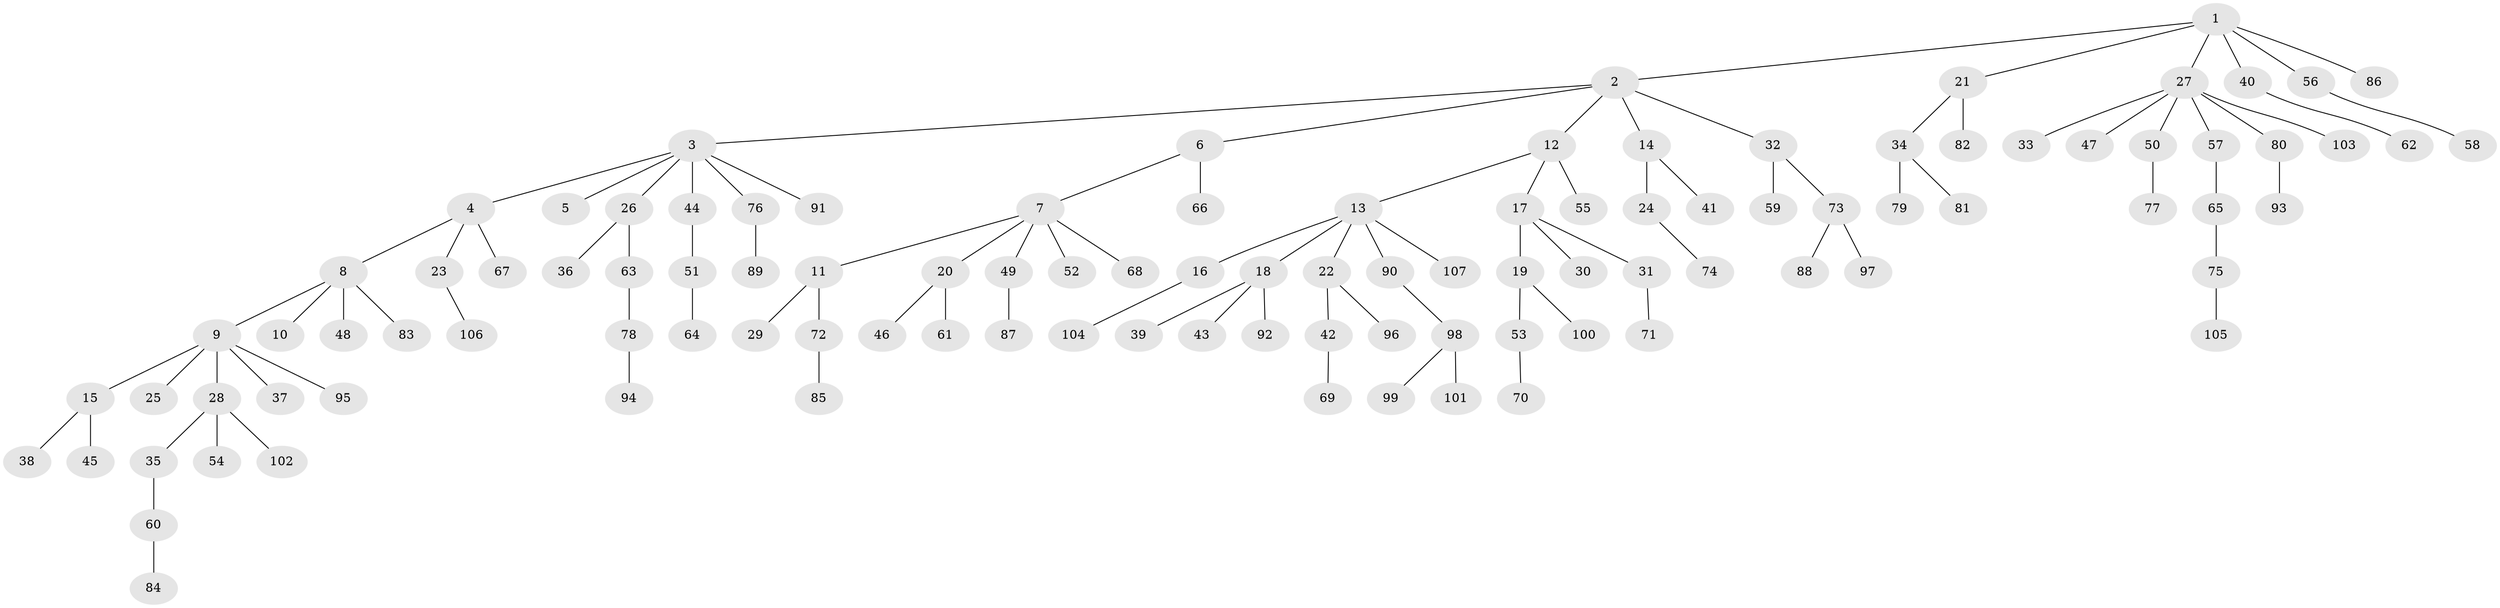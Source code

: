 // Generated by graph-tools (version 1.1) at 2025/50/03/09/25 03:50:25]
// undirected, 107 vertices, 106 edges
graph export_dot {
graph [start="1"]
  node [color=gray90,style=filled];
  1;
  2;
  3;
  4;
  5;
  6;
  7;
  8;
  9;
  10;
  11;
  12;
  13;
  14;
  15;
  16;
  17;
  18;
  19;
  20;
  21;
  22;
  23;
  24;
  25;
  26;
  27;
  28;
  29;
  30;
  31;
  32;
  33;
  34;
  35;
  36;
  37;
  38;
  39;
  40;
  41;
  42;
  43;
  44;
  45;
  46;
  47;
  48;
  49;
  50;
  51;
  52;
  53;
  54;
  55;
  56;
  57;
  58;
  59;
  60;
  61;
  62;
  63;
  64;
  65;
  66;
  67;
  68;
  69;
  70;
  71;
  72;
  73;
  74;
  75;
  76;
  77;
  78;
  79;
  80;
  81;
  82;
  83;
  84;
  85;
  86;
  87;
  88;
  89;
  90;
  91;
  92;
  93;
  94;
  95;
  96;
  97;
  98;
  99;
  100;
  101;
  102;
  103;
  104;
  105;
  106;
  107;
  1 -- 2;
  1 -- 21;
  1 -- 27;
  1 -- 40;
  1 -- 56;
  1 -- 86;
  2 -- 3;
  2 -- 6;
  2 -- 12;
  2 -- 14;
  2 -- 32;
  3 -- 4;
  3 -- 5;
  3 -- 26;
  3 -- 44;
  3 -- 76;
  3 -- 91;
  4 -- 8;
  4 -- 23;
  4 -- 67;
  6 -- 7;
  6 -- 66;
  7 -- 11;
  7 -- 20;
  7 -- 49;
  7 -- 52;
  7 -- 68;
  8 -- 9;
  8 -- 10;
  8 -- 48;
  8 -- 83;
  9 -- 15;
  9 -- 25;
  9 -- 28;
  9 -- 37;
  9 -- 95;
  11 -- 29;
  11 -- 72;
  12 -- 13;
  12 -- 17;
  12 -- 55;
  13 -- 16;
  13 -- 18;
  13 -- 22;
  13 -- 90;
  13 -- 107;
  14 -- 24;
  14 -- 41;
  15 -- 38;
  15 -- 45;
  16 -- 104;
  17 -- 19;
  17 -- 30;
  17 -- 31;
  18 -- 39;
  18 -- 43;
  18 -- 92;
  19 -- 53;
  19 -- 100;
  20 -- 46;
  20 -- 61;
  21 -- 34;
  21 -- 82;
  22 -- 42;
  22 -- 96;
  23 -- 106;
  24 -- 74;
  26 -- 36;
  26 -- 63;
  27 -- 33;
  27 -- 47;
  27 -- 50;
  27 -- 57;
  27 -- 80;
  27 -- 103;
  28 -- 35;
  28 -- 54;
  28 -- 102;
  31 -- 71;
  32 -- 59;
  32 -- 73;
  34 -- 79;
  34 -- 81;
  35 -- 60;
  40 -- 62;
  42 -- 69;
  44 -- 51;
  49 -- 87;
  50 -- 77;
  51 -- 64;
  53 -- 70;
  56 -- 58;
  57 -- 65;
  60 -- 84;
  63 -- 78;
  65 -- 75;
  72 -- 85;
  73 -- 88;
  73 -- 97;
  75 -- 105;
  76 -- 89;
  78 -- 94;
  80 -- 93;
  90 -- 98;
  98 -- 99;
  98 -- 101;
}
